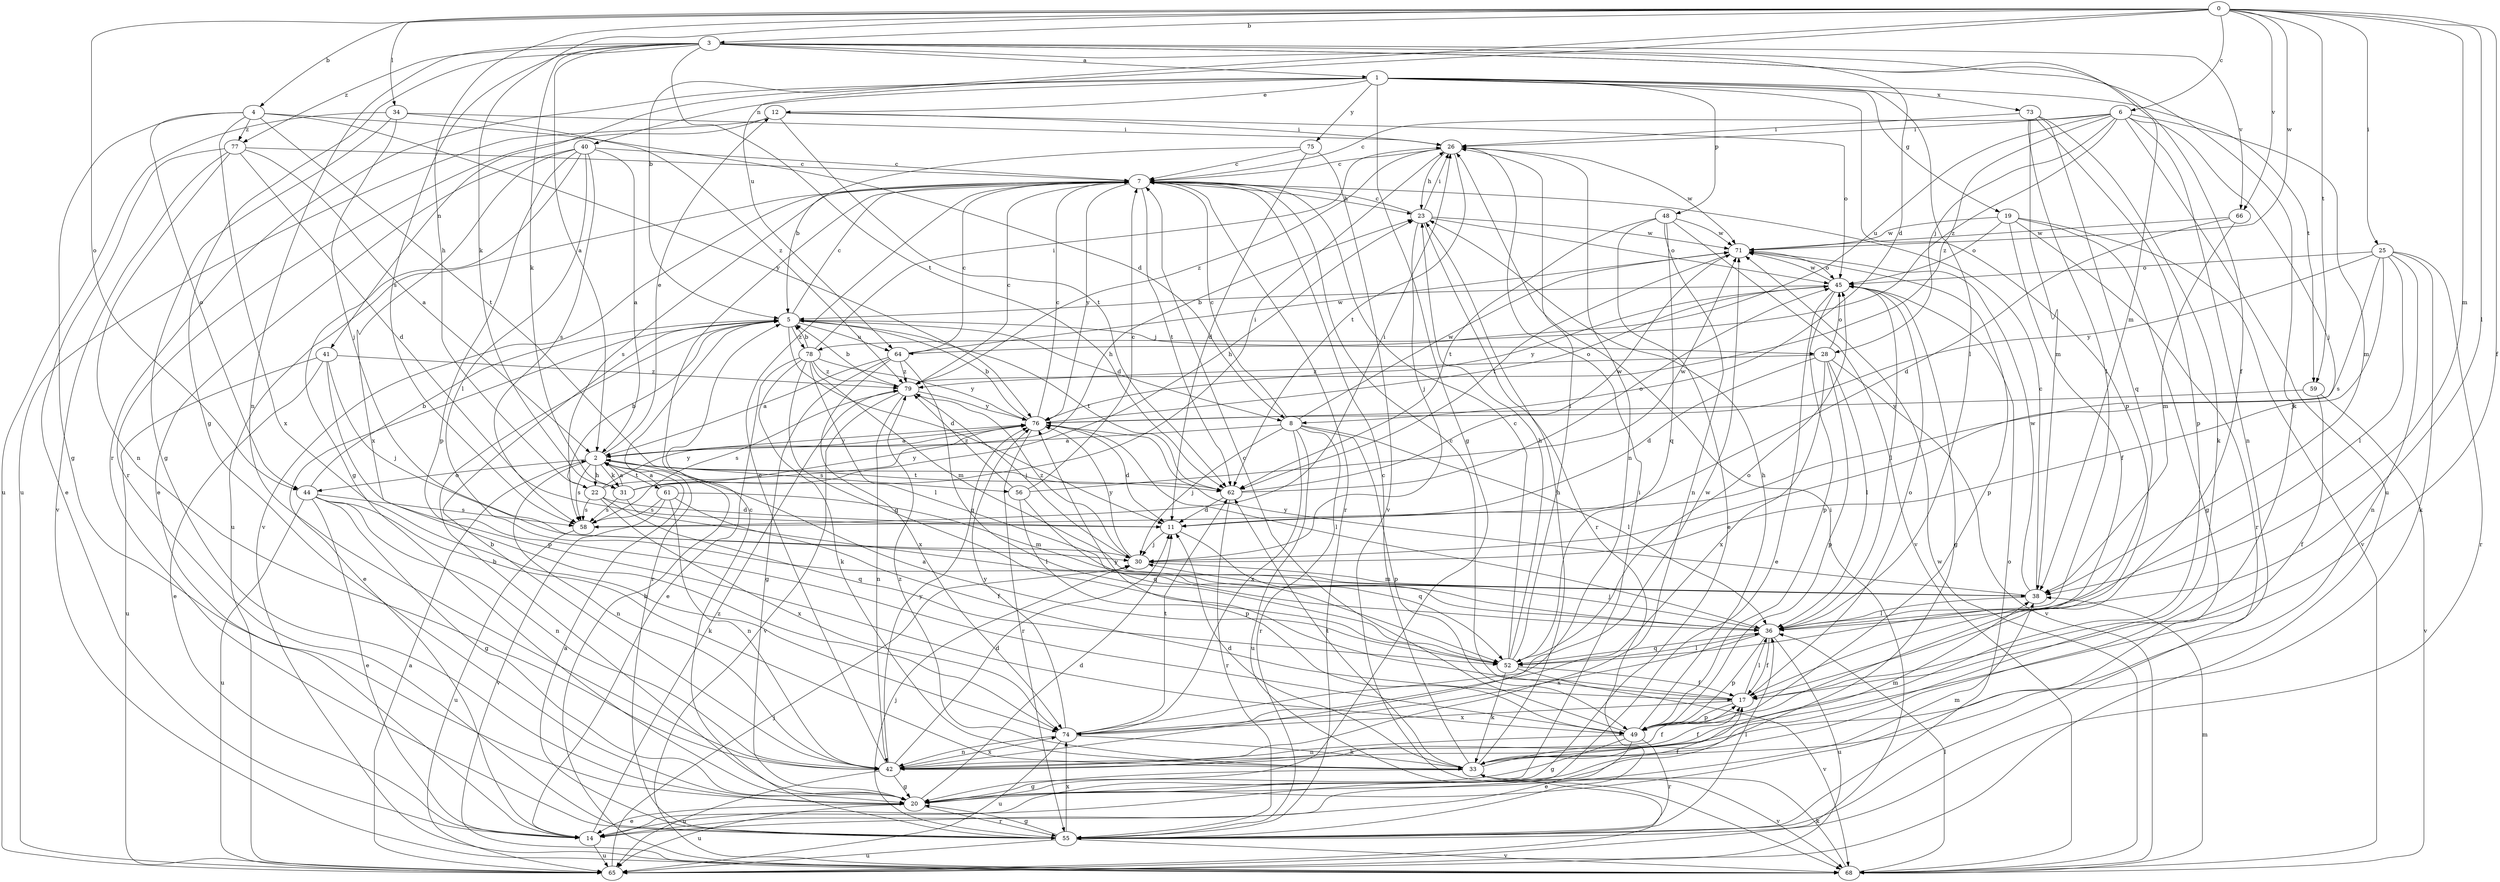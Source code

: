 strict digraph  {
0;
1;
2;
3;
4;
5;
6;
7;
8;
11;
12;
14;
17;
19;
20;
22;
23;
25;
26;
28;
30;
31;
33;
34;
36;
38;
40;
41;
42;
44;
45;
48;
49;
52;
55;
56;
58;
59;
61;
62;
64;
65;
66;
68;
71;
73;
74;
75;
76;
77;
78;
79;
0 -> 3  [label=b];
0 -> 4  [label=b];
0 -> 5  [label=b];
0 -> 6  [label=c];
0 -> 17  [label=f];
0 -> 22  [label=h];
0 -> 25  [label=i];
0 -> 31  [label=k];
0 -> 34  [label=l];
0 -> 36  [label=l];
0 -> 38  [label=m];
0 -> 44  [label=o];
0 -> 59  [label=t];
0 -> 64  [label=u];
0 -> 66  [label=v];
0 -> 71  [label=w];
1 -> 12  [label=e];
1 -> 19  [label=g];
1 -> 20  [label=g];
1 -> 36  [label=l];
1 -> 40  [label=n];
1 -> 41  [label=n];
1 -> 48  [label=p];
1 -> 49  [label=p];
1 -> 55  [label=r];
1 -> 59  [label=t];
1 -> 73  [label=x];
1 -> 75  [label=y];
2 -> 12  [label=e];
2 -> 22  [label=h];
2 -> 31  [label=k];
2 -> 42  [label=n];
2 -> 44  [label=o];
2 -> 56  [label=s];
2 -> 58  [label=s];
2 -> 61  [label=t];
2 -> 62  [label=t];
2 -> 76  [label=y];
3 -> 1  [label=a];
3 -> 2  [label=a];
3 -> 8  [label=d];
3 -> 17  [label=f];
3 -> 20  [label=g];
3 -> 31  [label=k];
3 -> 33  [label=k];
3 -> 38  [label=m];
3 -> 42  [label=n];
3 -> 58  [label=s];
3 -> 62  [label=t];
3 -> 66  [label=v];
3 -> 77  [label=z];
4 -> 8  [label=d];
4 -> 20  [label=g];
4 -> 44  [label=o];
4 -> 62  [label=t];
4 -> 74  [label=x];
4 -> 76  [label=y];
4 -> 77  [label=z];
5 -> 7  [label=c];
5 -> 8  [label=d];
5 -> 11  [label=d];
5 -> 14  [label=e];
5 -> 28  [label=j];
5 -> 55  [label=r];
5 -> 62  [label=t];
5 -> 64  [label=u];
5 -> 78  [label=z];
6 -> 7  [label=c];
6 -> 26  [label=i];
6 -> 28  [label=j];
6 -> 30  [label=j];
6 -> 38  [label=m];
6 -> 42  [label=n];
6 -> 64  [label=u];
6 -> 65  [label=u];
6 -> 78  [label=z];
6 -> 79  [label=z];
7 -> 23  [label=h];
7 -> 55  [label=r];
7 -> 58  [label=s];
7 -> 62  [label=t];
7 -> 65  [label=u];
7 -> 68  [label=v];
7 -> 76  [label=y];
8 -> 2  [label=a];
8 -> 7  [label=c];
8 -> 30  [label=j];
8 -> 36  [label=l];
8 -> 49  [label=p];
8 -> 55  [label=r];
8 -> 65  [label=u];
8 -> 71  [label=w];
8 -> 74  [label=x];
11 -> 30  [label=j];
11 -> 52  [label=q];
12 -> 26  [label=i];
12 -> 45  [label=o];
12 -> 55  [label=r];
12 -> 62  [label=t];
12 -> 65  [label=u];
14 -> 26  [label=i];
14 -> 65  [label=u];
14 -> 79  [label=z];
17 -> 7  [label=c];
17 -> 36  [label=l];
17 -> 45  [label=o];
17 -> 49  [label=p];
17 -> 74  [label=x];
17 -> 76  [label=y];
19 -> 17  [label=f];
19 -> 20  [label=g];
19 -> 45  [label=o];
19 -> 55  [label=r];
19 -> 68  [label=v];
19 -> 71  [label=w];
20 -> 5  [label=b];
20 -> 11  [label=d];
20 -> 14  [label=e];
20 -> 17  [label=f];
20 -> 38  [label=m];
20 -> 55  [label=r];
20 -> 65  [label=u];
22 -> 5  [label=b];
22 -> 11  [label=d];
22 -> 23  [label=h];
22 -> 52  [label=q];
22 -> 58  [label=s];
22 -> 74  [label=x];
22 -> 76  [label=y];
23 -> 7  [label=c];
23 -> 26  [label=i];
23 -> 30  [label=j];
23 -> 45  [label=o];
23 -> 55  [label=r];
23 -> 71  [label=w];
25 -> 30  [label=j];
25 -> 33  [label=k];
25 -> 36  [label=l];
25 -> 42  [label=n];
25 -> 45  [label=o];
25 -> 55  [label=r];
25 -> 58  [label=s];
25 -> 76  [label=y];
26 -> 7  [label=c];
26 -> 23  [label=h];
26 -> 42  [label=n];
26 -> 62  [label=t];
26 -> 71  [label=w];
26 -> 79  [label=z];
28 -> 11  [label=d];
28 -> 36  [label=l];
28 -> 45  [label=o];
28 -> 49  [label=p];
28 -> 68  [label=v];
28 -> 74  [label=x];
28 -> 79  [label=z];
30 -> 38  [label=m];
30 -> 76  [label=y];
30 -> 79  [label=z];
31 -> 2  [label=a];
31 -> 23  [label=h];
31 -> 26  [label=i];
31 -> 36  [label=l];
31 -> 58  [label=s];
31 -> 76  [label=y];
33 -> 7  [label=c];
33 -> 11  [label=d];
33 -> 17  [label=f];
33 -> 20  [label=g];
33 -> 23  [label=h];
33 -> 38  [label=m];
33 -> 62  [label=t];
33 -> 68  [label=v];
33 -> 79  [label=z];
34 -> 20  [label=g];
34 -> 26  [label=i];
34 -> 30  [label=j];
34 -> 65  [label=u];
34 -> 79  [label=z];
36 -> 17  [label=f];
36 -> 30  [label=j];
36 -> 49  [label=p];
36 -> 52  [label=q];
36 -> 65  [label=u];
36 -> 74  [label=x];
38 -> 7  [label=c];
38 -> 36  [label=l];
38 -> 71  [label=w];
38 -> 76  [label=y];
40 -> 2  [label=a];
40 -> 7  [label=c];
40 -> 14  [label=e];
40 -> 20  [label=g];
40 -> 36  [label=l];
40 -> 49  [label=p];
40 -> 58  [label=s];
40 -> 74  [label=x];
41 -> 14  [label=e];
41 -> 30  [label=j];
41 -> 49  [label=p];
41 -> 65  [label=u];
41 -> 79  [label=z];
42 -> 5  [label=b];
42 -> 7  [label=c];
42 -> 11  [label=d];
42 -> 17  [label=f];
42 -> 20  [label=g];
42 -> 65  [label=u];
42 -> 74  [label=x];
42 -> 76  [label=y];
44 -> 5  [label=b];
44 -> 14  [label=e];
44 -> 20  [label=g];
44 -> 33  [label=k];
44 -> 42  [label=n];
44 -> 58  [label=s];
44 -> 65  [label=u];
45 -> 5  [label=b];
45 -> 14  [label=e];
45 -> 20  [label=g];
45 -> 36  [label=l];
45 -> 49  [label=p];
45 -> 71  [label=w];
45 -> 76  [label=y];
48 -> 14  [label=e];
48 -> 42  [label=n];
48 -> 52  [label=q];
48 -> 62  [label=t];
48 -> 68  [label=v];
48 -> 71  [label=w];
49 -> 7  [label=c];
49 -> 14  [label=e];
49 -> 20  [label=g];
49 -> 23  [label=h];
49 -> 42  [label=n];
49 -> 55  [label=r];
52 -> 2  [label=a];
52 -> 7  [label=c];
52 -> 17  [label=f];
52 -> 23  [label=h];
52 -> 26  [label=i];
52 -> 33  [label=k];
52 -> 36  [label=l];
52 -> 45  [label=o];
52 -> 68  [label=v];
55 -> 2  [label=a];
55 -> 7  [label=c];
55 -> 20  [label=g];
55 -> 30  [label=j];
55 -> 36  [label=l];
55 -> 45  [label=o];
55 -> 65  [label=u];
55 -> 68  [label=v];
55 -> 74  [label=x];
56 -> 7  [label=c];
56 -> 49  [label=p];
56 -> 52  [label=q];
56 -> 71  [label=w];
56 -> 79  [label=z];
58 -> 26  [label=i];
58 -> 65  [label=u];
59 -> 17  [label=f];
59 -> 68  [label=v];
59 -> 76  [label=y];
61 -> 2  [label=a];
61 -> 17  [label=f];
61 -> 38  [label=m];
61 -> 42  [label=n];
61 -> 58  [label=s];
61 -> 68  [label=v];
62 -> 11  [label=d];
62 -> 45  [label=o];
62 -> 55  [label=r];
62 -> 71  [label=w];
64 -> 2  [label=a];
64 -> 7  [label=c];
64 -> 20  [label=g];
64 -> 52  [label=q];
64 -> 71  [label=w];
64 -> 74  [label=x];
64 -> 79  [label=z];
65 -> 2  [label=a];
65 -> 26  [label=i];
65 -> 30  [label=j];
66 -> 11  [label=d];
66 -> 38  [label=m];
66 -> 71  [label=w];
68 -> 5  [label=b];
68 -> 33  [label=k];
68 -> 36  [label=l];
68 -> 38  [label=m];
68 -> 71  [label=w];
71 -> 45  [label=o];
71 -> 49  [label=p];
71 -> 62  [label=t];
73 -> 26  [label=i];
73 -> 33  [label=k];
73 -> 36  [label=l];
73 -> 38  [label=m];
73 -> 49  [label=p];
73 -> 52  [label=q];
74 -> 33  [label=k];
74 -> 42  [label=n];
74 -> 62  [label=t];
74 -> 65  [label=u];
74 -> 71  [label=w];
74 -> 76  [label=y];
75 -> 5  [label=b];
75 -> 7  [label=c];
75 -> 11  [label=d];
75 -> 68  [label=v];
76 -> 2  [label=a];
76 -> 5  [label=b];
76 -> 7  [label=c];
76 -> 11  [label=d];
76 -> 36  [label=l];
76 -> 45  [label=o];
76 -> 55  [label=r];
77 -> 2  [label=a];
77 -> 7  [label=c];
77 -> 11  [label=d];
77 -> 14  [label=e];
77 -> 42  [label=n];
77 -> 68  [label=v];
78 -> 5  [label=b];
78 -> 14  [label=e];
78 -> 26  [label=i];
78 -> 33  [label=k];
78 -> 36  [label=l];
78 -> 38  [label=m];
78 -> 52  [label=q];
78 -> 76  [label=y];
78 -> 79  [label=z];
79 -> 5  [label=b];
79 -> 7  [label=c];
79 -> 30  [label=j];
79 -> 42  [label=n];
79 -> 58  [label=s];
79 -> 68  [label=v];
79 -> 76  [label=y];
}
